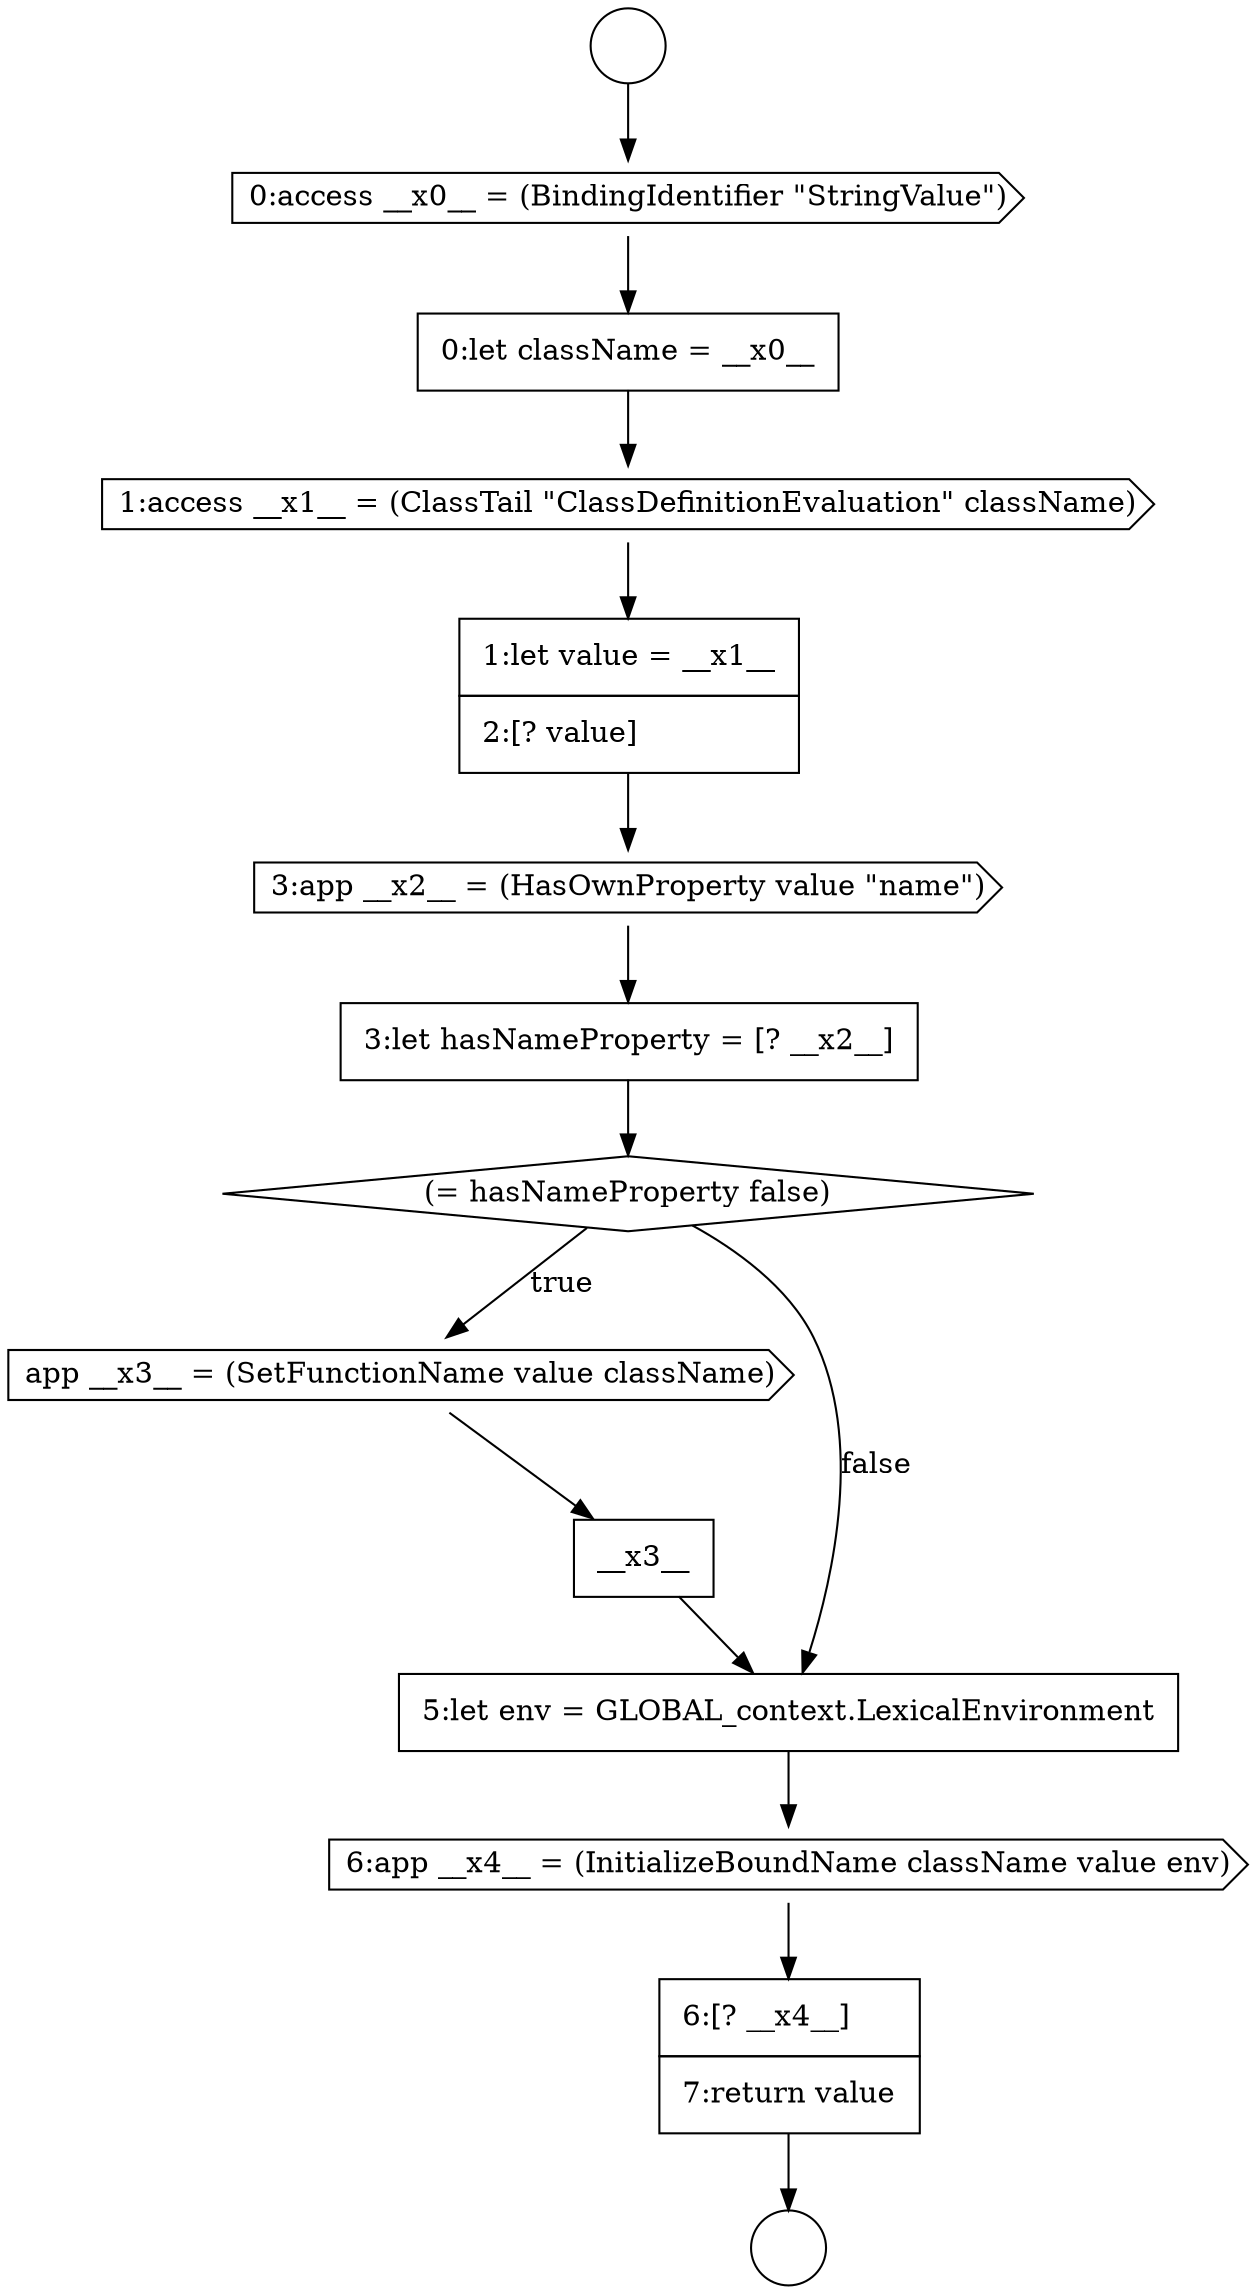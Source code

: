 digraph {
  node9116 [shape=cds, label=<<font color="black">6:app __x4__ = (InitializeBoundName className value env)</font>> color="black" fillcolor="white" style=filled]
  node9108 [shape=cds, label=<<font color="black">1:access __x1__ = (ClassTail &quot;ClassDefinitionEvaluation&quot; className)</font>> color="black" fillcolor="white" style=filled]
  node9105 [shape=circle label=" " color="black" fillcolor="white" style=filled]
  node9113 [shape=cds, label=<<font color="black">app __x3__ = (SetFunctionName value className)</font>> color="black" fillcolor="white" style=filled]
  node9117 [shape=none, margin=0, label=<<font color="black">
    <table border="0" cellborder="1" cellspacing="0" cellpadding="10">
      <tr><td align="left">6:[? __x4__]</td></tr>
      <tr><td align="left">7:return value</td></tr>
    </table>
  </font>> color="black" fillcolor="white" style=filled]
  node9112 [shape=diamond, label=<<font color="black">(= hasNameProperty false)</font>> color="black" fillcolor="white" style=filled]
  node9104 [shape=circle label=" " color="black" fillcolor="white" style=filled]
  node9107 [shape=none, margin=0, label=<<font color="black">
    <table border="0" cellborder="1" cellspacing="0" cellpadding="10">
      <tr><td align="left">0:let className = __x0__</td></tr>
    </table>
  </font>> color="black" fillcolor="white" style=filled]
  node9114 [shape=none, margin=0, label=<<font color="black">
    <table border="0" cellborder="1" cellspacing="0" cellpadding="10">
      <tr><td align="left">__x3__</td></tr>
    </table>
  </font>> color="black" fillcolor="white" style=filled]
  node9106 [shape=cds, label=<<font color="black">0:access __x0__ = (BindingIdentifier &quot;StringValue&quot;)</font>> color="black" fillcolor="white" style=filled]
  node9111 [shape=none, margin=0, label=<<font color="black">
    <table border="0" cellborder="1" cellspacing="0" cellpadding="10">
      <tr><td align="left">3:let hasNameProperty = [? __x2__]</td></tr>
    </table>
  </font>> color="black" fillcolor="white" style=filled]
  node9109 [shape=none, margin=0, label=<<font color="black">
    <table border="0" cellborder="1" cellspacing="0" cellpadding="10">
      <tr><td align="left">1:let value = __x1__</td></tr>
      <tr><td align="left">2:[? value]</td></tr>
    </table>
  </font>> color="black" fillcolor="white" style=filled]
  node9115 [shape=none, margin=0, label=<<font color="black">
    <table border="0" cellborder="1" cellspacing="0" cellpadding="10">
      <tr><td align="left">5:let env = GLOBAL_context.LexicalEnvironment</td></tr>
    </table>
  </font>> color="black" fillcolor="white" style=filled]
  node9110 [shape=cds, label=<<font color="black">3:app __x2__ = (HasOwnProperty value &quot;name&quot;)</font>> color="black" fillcolor="white" style=filled]
  node9116 -> node9117 [ color="black"]
  node9112 -> node9113 [label=<<font color="black">true</font>> color="black"]
  node9112 -> node9115 [label=<<font color="black">false</font>> color="black"]
  node9111 -> node9112 [ color="black"]
  node9104 -> node9106 [ color="black"]
  node9106 -> node9107 [ color="black"]
  node9110 -> node9111 [ color="black"]
  node9108 -> node9109 [ color="black"]
  node9115 -> node9116 [ color="black"]
  node9109 -> node9110 [ color="black"]
  node9114 -> node9115 [ color="black"]
  node9107 -> node9108 [ color="black"]
  node9113 -> node9114 [ color="black"]
  node9117 -> node9105 [ color="black"]
}
